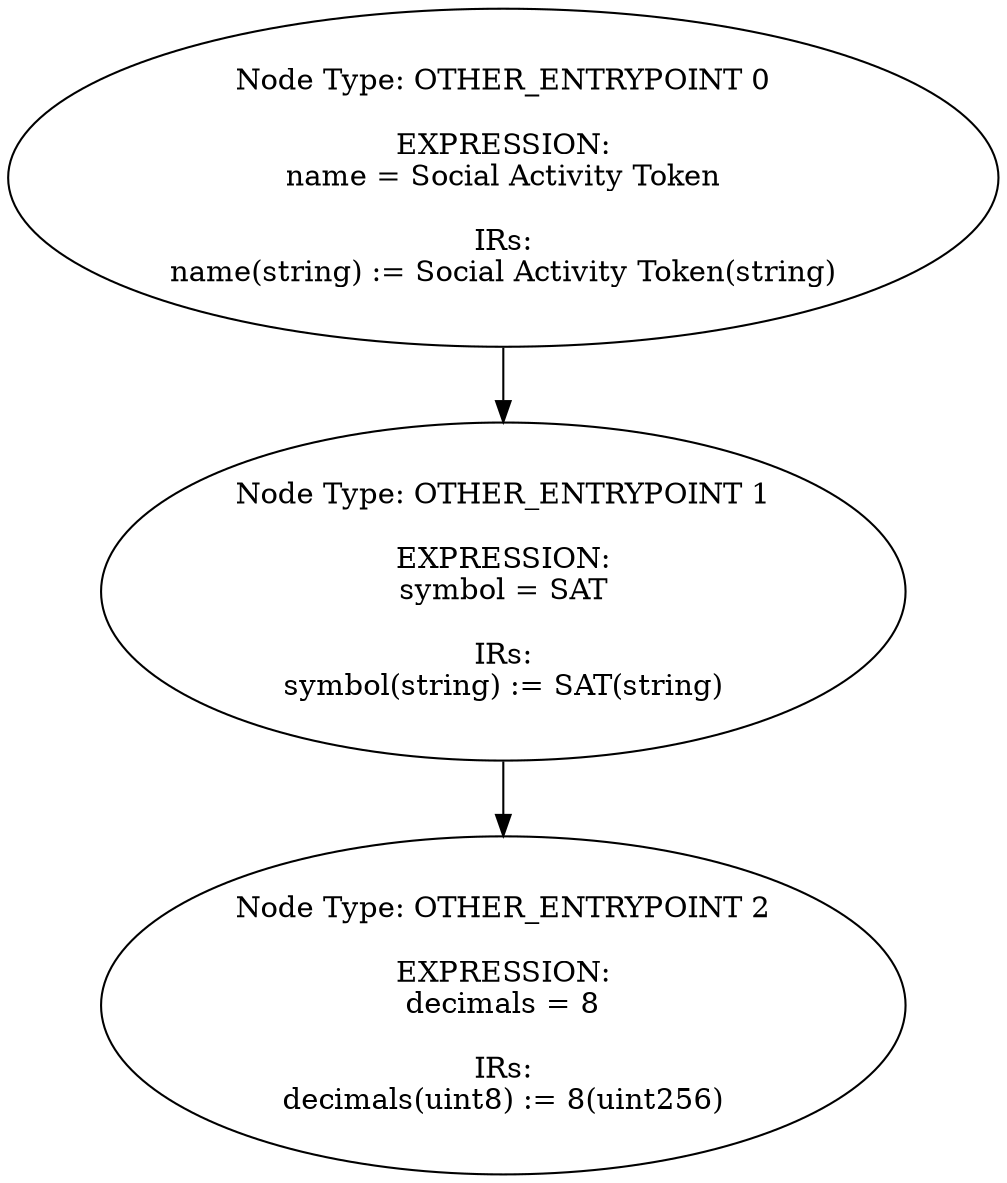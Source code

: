 digraph{
0[label="Node Type: OTHER_ENTRYPOINT 0

EXPRESSION:
name = Social Activity Token

IRs:
name(string) := Social Activity Token(string)"];
0->1;
1[label="Node Type: OTHER_ENTRYPOINT 1

EXPRESSION:
symbol = SAT

IRs:
symbol(string) := SAT(string)"];
1->2;
2[label="Node Type: OTHER_ENTRYPOINT 2

EXPRESSION:
decimals = 8

IRs:
decimals(uint8) := 8(uint256)"];
}
